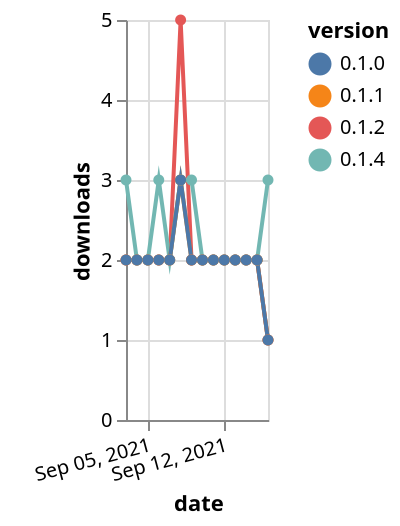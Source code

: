 {"$schema": "https://vega.github.io/schema/vega-lite/v5.json", "description": "A simple bar chart with embedded data.", "data": {"values": [{"date": "2021-09-03", "total": 1360, "delta": 2, "version": "0.1.2"}, {"date": "2021-09-04", "total": 1362, "delta": 2, "version": "0.1.2"}, {"date": "2021-09-05", "total": 1364, "delta": 2, "version": "0.1.2"}, {"date": "2021-09-06", "total": 1366, "delta": 2, "version": "0.1.2"}, {"date": "2021-09-07", "total": 1368, "delta": 2, "version": "0.1.2"}, {"date": "2021-09-08", "total": 1373, "delta": 5, "version": "0.1.2"}, {"date": "2021-09-09", "total": 1375, "delta": 2, "version": "0.1.2"}, {"date": "2021-09-10", "total": 1377, "delta": 2, "version": "0.1.2"}, {"date": "2021-09-11", "total": 1379, "delta": 2, "version": "0.1.2"}, {"date": "2021-09-12", "total": 1381, "delta": 2, "version": "0.1.2"}, {"date": "2021-09-13", "total": 1383, "delta": 2, "version": "0.1.2"}, {"date": "2021-09-14", "total": 1385, "delta": 2, "version": "0.1.2"}, {"date": "2021-09-15", "total": 1387, "delta": 2, "version": "0.1.2"}, {"date": "2021-09-16", "total": 1388, "delta": 1, "version": "0.1.2"}, {"date": "2021-09-03", "total": 122, "delta": 3, "version": "0.1.4"}, {"date": "2021-09-04", "total": 124, "delta": 2, "version": "0.1.4"}, {"date": "2021-09-05", "total": 126, "delta": 2, "version": "0.1.4"}, {"date": "2021-09-06", "total": 129, "delta": 3, "version": "0.1.4"}, {"date": "2021-09-07", "total": 131, "delta": 2, "version": "0.1.4"}, {"date": "2021-09-08", "total": 134, "delta": 3, "version": "0.1.4"}, {"date": "2021-09-09", "total": 137, "delta": 3, "version": "0.1.4"}, {"date": "2021-09-10", "total": 139, "delta": 2, "version": "0.1.4"}, {"date": "2021-09-11", "total": 141, "delta": 2, "version": "0.1.4"}, {"date": "2021-09-12", "total": 143, "delta": 2, "version": "0.1.4"}, {"date": "2021-09-13", "total": 145, "delta": 2, "version": "0.1.4"}, {"date": "2021-09-14", "total": 147, "delta": 2, "version": "0.1.4"}, {"date": "2021-09-15", "total": 149, "delta": 2, "version": "0.1.4"}, {"date": "2021-09-16", "total": 152, "delta": 3, "version": "0.1.4"}, {"date": "2021-09-03", "total": 1363, "delta": 2, "version": "0.1.1"}, {"date": "2021-09-04", "total": 1365, "delta": 2, "version": "0.1.1"}, {"date": "2021-09-05", "total": 1367, "delta": 2, "version": "0.1.1"}, {"date": "2021-09-06", "total": 1369, "delta": 2, "version": "0.1.1"}, {"date": "2021-09-07", "total": 1371, "delta": 2, "version": "0.1.1"}, {"date": "2021-09-08", "total": 1374, "delta": 3, "version": "0.1.1"}, {"date": "2021-09-09", "total": 1376, "delta": 2, "version": "0.1.1"}, {"date": "2021-09-10", "total": 1378, "delta": 2, "version": "0.1.1"}, {"date": "2021-09-11", "total": 1380, "delta": 2, "version": "0.1.1"}, {"date": "2021-09-12", "total": 1382, "delta": 2, "version": "0.1.1"}, {"date": "2021-09-13", "total": 1384, "delta": 2, "version": "0.1.1"}, {"date": "2021-09-14", "total": 1386, "delta": 2, "version": "0.1.1"}, {"date": "2021-09-15", "total": 1388, "delta": 2, "version": "0.1.1"}, {"date": "2021-09-16", "total": 1389, "delta": 1, "version": "0.1.1"}, {"date": "2021-09-03", "total": 1364, "delta": 2, "version": "0.1.0"}, {"date": "2021-09-04", "total": 1366, "delta": 2, "version": "0.1.0"}, {"date": "2021-09-05", "total": 1368, "delta": 2, "version": "0.1.0"}, {"date": "2021-09-06", "total": 1370, "delta": 2, "version": "0.1.0"}, {"date": "2021-09-07", "total": 1372, "delta": 2, "version": "0.1.0"}, {"date": "2021-09-08", "total": 1375, "delta": 3, "version": "0.1.0"}, {"date": "2021-09-09", "total": 1377, "delta": 2, "version": "0.1.0"}, {"date": "2021-09-10", "total": 1379, "delta": 2, "version": "0.1.0"}, {"date": "2021-09-11", "total": 1381, "delta": 2, "version": "0.1.0"}, {"date": "2021-09-12", "total": 1383, "delta": 2, "version": "0.1.0"}, {"date": "2021-09-13", "total": 1385, "delta": 2, "version": "0.1.0"}, {"date": "2021-09-14", "total": 1387, "delta": 2, "version": "0.1.0"}, {"date": "2021-09-15", "total": 1389, "delta": 2, "version": "0.1.0"}, {"date": "2021-09-16", "total": 1390, "delta": 1, "version": "0.1.0"}]}, "width": "container", "mark": {"type": "line", "point": {"filled": true}}, "encoding": {"x": {"field": "date", "type": "temporal", "timeUnit": "yearmonthdate", "title": "date", "axis": {"labelAngle": -15}}, "y": {"field": "delta", "type": "quantitative", "title": "downloads"}, "color": {"field": "version", "type": "nominal"}, "tooltip": {"field": "delta"}}}